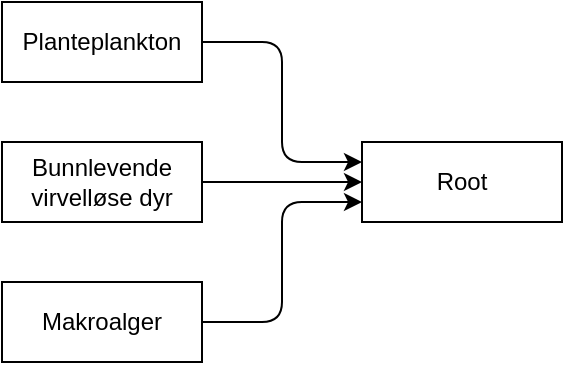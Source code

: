 <mxfile version="28.2.5">
  <diagram name="Page-1" id="hKgmJlj2i8ptv6tC-m2v">
    <mxGraphModel dx="1188" dy="743" grid="1" gridSize="10" guides="1" tooltips="1" connect="1" arrows="1" fold="1" page="1" pageScale="1" pageWidth="827" pageHeight="1169" math="0" shadow="0">
      <root>
        <mxCell id="0" />
        <mxCell id="1" parent="0" />
        <mxCell id="rtQf0lQpv6UuY1po2udC-3" value="Planteplankton" style="whiteSpace=wrap;html=1;" parent="1" vertex="1">
          <mxGeometry x="460" y="90" width="100" height="40" as="geometry" />
        </mxCell>
        <mxCell id="rtQf0lQpv6UuY1po2udC-4" value="" style="edgeStyle=elbowEdgeStyle;elbow=horizontal;html=1;rounded=1;curved=0;sourcePerimeterSpacing=0;targetPerimeterSpacing=0;startSize=6;endSize=6;entryX=0;entryY=0.25;entryDx=0;entryDy=0;" parent="1" source="rtQf0lQpv6UuY1po2udC-3" target="rtQf0lQpv6UuY1po2udC-2" edge="1">
          <mxGeometry relative="1" as="geometry" />
        </mxCell>
        <mxCell id="rtQf0lQpv6UuY1po2udC-2" value="Root" style="whiteSpace=wrap;html=1;" parent="1" vertex="1">
          <mxGeometry x="640" y="160" width="100" height="40" as="geometry" />
        </mxCell>
        <mxCell id="rtQf0lQpv6UuY1po2udC-8" value="Bunnlevende virvelløse dyr" style="whiteSpace=wrap;html=1;" parent="1" vertex="1">
          <mxGeometry x="460" y="160" width="100" height="40" as="geometry" />
        </mxCell>
        <mxCell id="rtQf0lQpv6UuY1po2udC-9" value="" style="edgeStyle=elbowEdgeStyle;elbow=horizontal;html=1;rounded=1;curved=0;sourcePerimeterSpacing=0;targetPerimeterSpacing=0;startSize=6;endSize=6;entryX=0;entryY=0.5;entryDx=0;entryDy=0;" parent="1" source="rtQf0lQpv6UuY1po2udC-8" target="rtQf0lQpv6UuY1po2udC-2" edge="1">
          <mxGeometry relative="1" as="geometry">
            <mxPoint x="640" y="250" as="targetPoint" />
          </mxGeometry>
        </mxCell>
        <mxCell id="rtQf0lQpv6UuY1po2udC-11" value="Makroalger" style="whiteSpace=wrap;html=1;" parent="1" vertex="1">
          <mxGeometry x="460" y="230" width="100" height="40" as="geometry" />
        </mxCell>
        <mxCell id="rtQf0lQpv6UuY1po2udC-12" value="" style="edgeStyle=elbowEdgeStyle;elbow=horizontal;html=1;rounded=1;curved=0;sourcePerimeterSpacing=0;targetPerimeterSpacing=0;startSize=6;endSize=6;entryX=0;entryY=0.75;entryDx=0;entryDy=0;" parent="1" source="rtQf0lQpv6UuY1po2udC-11" target="rtQf0lQpv6UuY1po2udC-2" edge="1">
          <mxGeometry relative="1" as="geometry">
            <mxPoint x="640" y="250" as="targetPoint" />
          </mxGeometry>
        </mxCell>
      </root>
    </mxGraphModel>
  </diagram>
</mxfile>
